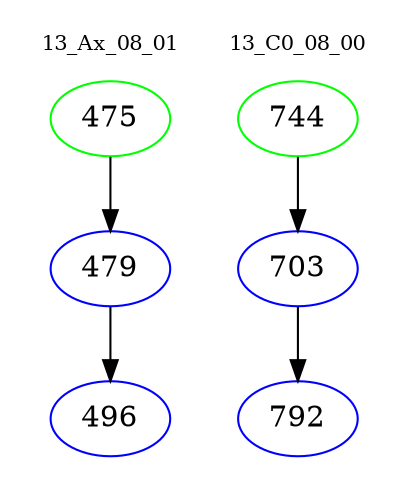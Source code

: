 digraph{
subgraph cluster_0 {
color = white
label = "13_Ax_08_01";
fontsize=10;
T0_475 [label="475", color="green"]
T0_475 -> T0_479 [color="black"]
T0_479 [label="479", color="blue"]
T0_479 -> T0_496 [color="black"]
T0_496 [label="496", color="blue"]
}
subgraph cluster_1 {
color = white
label = "13_C0_08_00";
fontsize=10;
T1_744 [label="744", color="green"]
T1_744 -> T1_703 [color="black"]
T1_703 [label="703", color="blue"]
T1_703 -> T1_792 [color="black"]
T1_792 [label="792", color="blue"]
}
}
